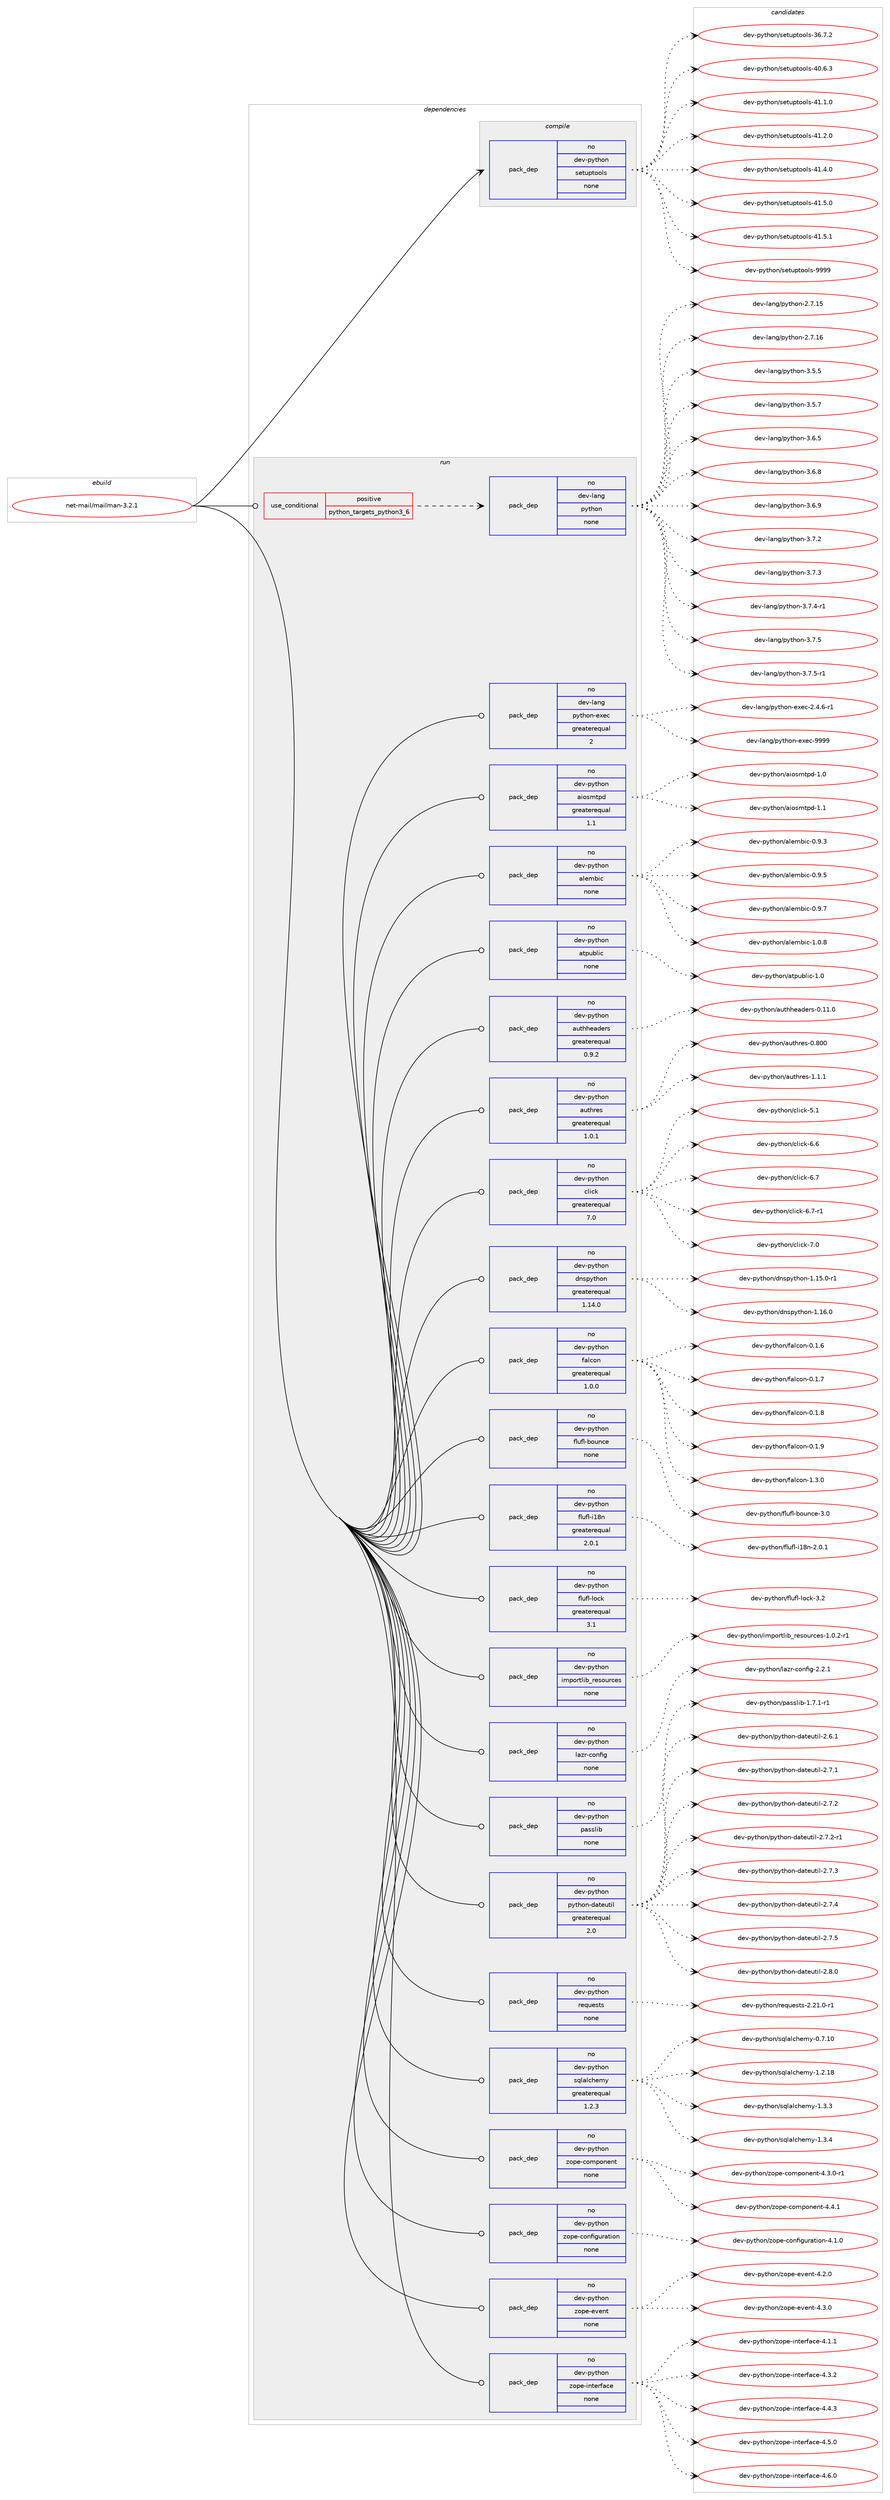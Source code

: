 digraph prolog {

# *************
# Graph options
# *************

newrank=true;
concentrate=true;
compound=true;
graph [rankdir=LR,fontname=Helvetica,fontsize=10,ranksep=1.5];#, ranksep=2.5, nodesep=0.2];
edge  [arrowhead=vee];
node  [fontname=Helvetica,fontsize=10];

# **********
# The ebuild
# **********

subgraph cluster_leftcol {
color=gray;
rank=same;
label=<<i>ebuild</i>>;
id [label="net-mail/mailman-3.2.1", color=red, width=4, href="../net-mail/mailman-3.2.1.svg"];
}

# ****************
# The dependencies
# ****************

subgraph cluster_midcol {
color=gray;
label=<<i>dependencies</i>>;
subgraph cluster_compile {
fillcolor="#eeeeee";
style=filled;
label=<<i>compile</i>>;
subgraph pack613124 {
dependency830112 [label=<<TABLE BORDER="0" CELLBORDER="1" CELLSPACING="0" CELLPADDING="4" WIDTH="220"><TR><TD ROWSPAN="6" CELLPADDING="30">pack_dep</TD></TR><TR><TD WIDTH="110">no</TD></TR><TR><TD>dev-python</TD></TR><TR><TD>setuptools</TD></TR><TR><TD>none</TD></TR><TR><TD></TD></TR></TABLE>>, shape=none, color=blue];
}
id:e -> dependency830112:w [weight=20,style="solid",arrowhead="vee"];
}
subgraph cluster_compileandrun {
fillcolor="#eeeeee";
style=filled;
label=<<i>compile and run</i>>;
}
subgraph cluster_run {
fillcolor="#eeeeee";
style=filled;
label=<<i>run</i>>;
subgraph cond202425 {
dependency830113 [label=<<TABLE BORDER="0" CELLBORDER="1" CELLSPACING="0" CELLPADDING="4"><TR><TD ROWSPAN="3" CELLPADDING="10">use_conditional</TD></TR><TR><TD>positive</TD></TR><TR><TD>python_targets_python3_6</TD></TR></TABLE>>, shape=none, color=red];
subgraph pack613125 {
dependency830114 [label=<<TABLE BORDER="0" CELLBORDER="1" CELLSPACING="0" CELLPADDING="4" WIDTH="220"><TR><TD ROWSPAN="6" CELLPADDING="30">pack_dep</TD></TR><TR><TD WIDTH="110">no</TD></TR><TR><TD>dev-lang</TD></TR><TR><TD>python</TD></TR><TR><TD>none</TD></TR><TR><TD></TD></TR></TABLE>>, shape=none, color=blue];
}
dependency830113:e -> dependency830114:w [weight=20,style="dashed",arrowhead="vee"];
}
id:e -> dependency830113:w [weight=20,style="solid",arrowhead="odot"];
subgraph pack613126 {
dependency830115 [label=<<TABLE BORDER="0" CELLBORDER="1" CELLSPACING="0" CELLPADDING="4" WIDTH="220"><TR><TD ROWSPAN="6" CELLPADDING="30">pack_dep</TD></TR><TR><TD WIDTH="110">no</TD></TR><TR><TD>dev-lang</TD></TR><TR><TD>python-exec</TD></TR><TR><TD>greaterequal</TD></TR><TR><TD>2</TD></TR></TABLE>>, shape=none, color=blue];
}
id:e -> dependency830115:w [weight=20,style="solid",arrowhead="odot"];
subgraph pack613127 {
dependency830116 [label=<<TABLE BORDER="0" CELLBORDER="1" CELLSPACING="0" CELLPADDING="4" WIDTH="220"><TR><TD ROWSPAN="6" CELLPADDING="30">pack_dep</TD></TR><TR><TD WIDTH="110">no</TD></TR><TR><TD>dev-python</TD></TR><TR><TD>aiosmtpd</TD></TR><TR><TD>greaterequal</TD></TR><TR><TD>1.1</TD></TR></TABLE>>, shape=none, color=blue];
}
id:e -> dependency830116:w [weight=20,style="solid",arrowhead="odot"];
subgraph pack613128 {
dependency830117 [label=<<TABLE BORDER="0" CELLBORDER="1" CELLSPACING="0" CELLPADDING="4" WIDTH="220"><TR><TD ROWSPAN="6" CELLPADDING="30">pack_dep</TD></TR><TR><TD WIDTH="110">no</TD></TR><TR><TD>dev-python</TD></TR><TR><TD>alembic</TD></TR><TR><TD>none</TD></TR><TR><TD></TD></TR></TABLE>>, shape=none, color=blue];
}
id:e -> dependency830117:w [weight=20,style="solid",arrowhead="odot"];
subgraph pack613129 {
dependency830118 [label=<<TABLE BORDER="0" CELLBORDER="1" CELLSPACING="0" CELLPADDING="4" WIDTH="220"><TR><TD ROWSPAN="6" CELLPADDING="30">pack_dep</TD></TR><TR><TD WIDTH="110">no</TD></TR><TR><TD>dev-python</TD></TR><TR><TD>atpublic</TD></TR><TR><TD>none</TD></TR><TR><TD></TD></TR></TABLE>>, shape=none, color=blue];
}
id:e -> dependency830118:w [weight=20,style="solid",arrowhead="odot"];
subgraph pack613130 {
dependency830119 [label=<<TABLE BORDER="0" CELLBORDER="1" CELLSPACING="0" CELLPADDING="4" WIDTH="220"><TR><TD ROWSPAN="6" CELLPADDING="30">pack_dep</TD></TR><TR><TD WIDTH="110">no</TD></TR><TR><TD>dev-python</TD></TR><TR><TD>authheaders</TD></TR><TR><TD>greaterequal</TD></TR><TR><TD>0.9.2</TD></TR></TABLE>>, shape=none, color=blue];
}
id:e -> dependency830119:w [weight=20,style="solid",arrowhead="odot"];
subgraph pack613131 {
dependency830120 [label=<<TABLE BORDER="0" CELLBORDER="1" CELLSPACING="0" CELLPADDING="4" WIDTH="220"><TR><TD ROWSPAN="6" CELLPADDING="30">pack_dep</TD></TR><TR><TD WIDTH="110">no</TD></TR><TR><TD>dev-python</TD></TR><TR><TD>authres</TD></TR><TR><TD>greaterequal</TD></TR><TR><TD>1.0.1</TD></TR></TABLE>>, shape=none, color=blue];
}
id:e -> dependency830120:w [weight=20,style="solid",arrowhead="odot"];
subgraph pack613132 {
dependency830121 [label=<<TABLE BORDER="0" CELLBORDER="1" CELLSPACING="0" CELLPADDING="4" WIDTH="220"><TR><TD ROWSPAN="6" CELLPADDING="30">pack_dep</TD></TR><TR><TD WIDTH="110">no</TD></TR><TR><TD>dev-python</TD></TR><TR><TD>click</TD></TR><TR><TD>greaterequal</TD></TR><TR><TD>7.0</TD></TR></TABLE>>, shape=none, color=blue];
}
id:e -> dependency830121:w [weight=20,style="solid",arrowhead="odot"];
subgraph pack613133 {
dependency830122 [label=<<TABLE BORDER="0" CELLBORDER="1" CELLSPACING="0" CELLPADDING="4" WIDTH="220"><TR><TD ROWSPAN="6" CELLPADDING="30">pack_dep</TD></TR><TR><TD WIDTH="110">no</TD></TR><TR><TD>dev-python</TD></TR><TR><TD>dnspython</TD></TR><TR><TD>greaterequal</TD></TR><TR><TD>1.14.0</TD></TR></TABLE>>, shape=none, color=blue];
}
id:e -> dependency830122:w [weight=20,style="solid",arrowhead="odot"];
subgraph pack613134 {
dependency830123 [label=<<TABLE BORDER="0" CELLBORDER="1" CELLSPACING="0" CELLPADDING="4" WIDTH="220"><TR><TD ROWSPAN="6" CELLPADDING="30">pack_dep</TD></TR><TR><TD WIDTH="110">no</TD></TR><TR><TD>dev-python</TD></TR><TR><TD>falcon</TD></TR><TR><TD>greaterequal</TD></TR><TR><TD>1.0.0</TD></TR></TABLE>>, shape=none, color=blue];
}
id:e -> dependency830123:w [weight=20,style="solid",arrowhead="odot"];
subgraph pack613135 {
dependency830124 [label=<<TABLE BORDER="0" CELLBORDER="1" CELLSPACING="0" CELLPADDING="4" WIDTH="220"><TR><TD ROWSPAN="6" CELLPADDING="30">pack_dep</TD></TR><TR><TD WIDTH="110">no</TD></TR><TR><TD>dev-python</TD></TR><TR><TD>flufl-bounce</TD></TR><TR><TD>none</TD></TR><TR><TD></TD></TR></TABLE>>, shape=none, color=blue];
}
id:e -> dependency830124:w [weight=20,style="solid",arrowhead="odot"];
subgraph pack613136 {
dependency830125 [label=<<TABLE BORDER="0" CELLBORDER="1" CELLSPACING="0" CELLPADDING="4" WIDTH="220"><TR><TD ROWSPAN="6" CELLPADDING="30">pack_dep</TD></TR><TR><TD WIDTH="110">no</TD></TR><TR><TD>dev-python</TD></TR><TR><TD>flufl-i18n</TD></TR><TR><TD>greaterequal</TD></TR><TR><TD>2.0.1</TD></TR></TABLE>>, shape=none, color=blue];
}
id:e -> dependency830125:w [weight=20,style="solid",arrowhead="odot"];
subgraph pack613137 {
dependency830126 [label=<<TABLE BORDER="0" CELLBORDER="1" CELLSPACING="0" CELLPADDING="4" WIDTH="220"><TR><TD ROWSPAN="6" CELLPADDING="30">pack_dep</TD></TR><TR><TD WIDTH="110">no</TD></TR><TR><TD>dev-python</TD></TR><TR><TD>flufl-lock</TD></TR><TR><TD>greaterequal</TD></TR><TR><TD>3.1</TD></TR></TABLE>>, shape=none, color=blue];
}
id:e -> dependency830126:w [weight=20,style="solid",arrowhead="odot"];
subgraph pack613138 {
dependency830127 [label=<<TABLE BORDER="0" CELLBORDER="1" CELLSPACING="0" CELLPADDING="4" WIDTH="220"><TR><TD ROWSPAN="6" CELLPADDING="30">pack_dep</TD></TR><TR><TD WIDTH="110">no</TD></TR><TR><TD>dev-python</TD></TR><TR><TD>importlib_resources</TD></TR><TR><TD>none</TD></TR><TR><TD></TD></TR></TABLE>>, shape=none, color=blue];
}
id:e -> dependency830127:w [weight=20,style="solid",arrowhead="odot"];
subgraph pack613139 {
dependency830128 [label=<<TABLE BORDER="0" CELLBORDER="1" CELLSPACING="0" CELLPADDING="4" WIDTH="220"><TR><TD ROWSPAN="6" CELLPADDING="30">pack_dep</TD></TR><TR><TD WIDTH="110">no</TD></TR><TR><TD>dev-python</TD></TR><TR><TD>lazr-config</TD></TR><TR><TD>none</TD></TR><TR><TD></TD></TR></TABLE>>, shape=none, color=blue];
}
id:e -> dependency830128:w [weight=20,style="solid",arrowhead="odot"];
subgraph pack613140 {
dependency830129 [label=<<TABLE BORDER="0" CELLBORDER="1" CELLSPACING="0" CELLPADDING="4" WIDTH="220"><TR><TD ROWSPAN="6" CELLPADDING="30">pack_dep</TD></TR><TR><TD WIDTH="110">no</TD></TR><TR><TD>dev-python</TD></TR><TR><TD>passlib</TD></TR><TR><TD>none</TD></TR><TR><TD></TD></TR></TABLE>>, shape=none, color=blue];
}
id:e -> dependency830129:w [weight=20,style="solid",arrowhead="odot"];
subgraph pack613141 {
dependency830130 [label=<<TABLE BORDER="0" CELLBORDER="1" CELLSPACING="0" CELLPADDING="4" WIDTH="220"><TR><TD ROWSPAN="6" CELLPADDING="30">pack_dep</TD></TR><TR><TD WIDTH="110">no</TD></TR><TR><TD>dev-python</TD></TR><TR><TD>python-dateutil</TD></TR><TR><TD>greaterequal</TD></TR><TR><TD>2.0</TD></TR></TABLE>>, shape=none, color=blue];
}
id:e -> dependency830130:w [weight=20,style="solid",arrowhead="odot"];
subgraph pack613142 {
dependency830131 [label=<<TABLE BORDER="0" CELLBORDER="1" CELLSPACING="0" CELLPADDING="4" WIDTH="220"><TR><TD ROWSPAN="6" CELLPADDING="30">pack_dep</TD></TR><TR><TD WIDTH="110">no</TD></TR><TR><TD>dev-python</TD></TR><TR><TD>requests</TD></TR><TR><TD>none</TD></TR><TR><TD></TD></TR></TABLE>>, shape=none, color=blue];
}
id:e -> dependency830131:w [weight=20,style="solid",arrowhead="odot"];
subgraph pack613143 {
dependency830132 [label=<<TABLE BORDER="0" CELLBORDER="1" CELLSPACING="0" CELLPADDING="4" WIDTH="220"><TR><TD ROWSPAN="6" CELLPADDING="30">pack_dep</TD></TR><TR><TD WIDTH="110">no</TD></TR><TR><TD>dev-python</TD></TR><TR><TD>sqlalchemy</TD></TR><TR><TD>greaterequal</TD></TR><TR><TD>1.2.3</TD></TR></TABLE>>, shape=none, color=blue];
}
id:e -> dependency830132:w [weight=20,style="solid",arrowhead="odot"];
subgraph pack613144 {
dependency830133 [label=<<TABLE BORDER="0" CELLBORDER="1" CELLSPACING="0" CELLPADDING="4" WIDTH="220"><TR><TD ROWSPAN="6" CELLPADDING="30">pack_dep</TD></TR><TR><TD WIDTH="110">no</TD></TR><TR><TD>dev-python</TD></TR><TR><TD>zope-component</TD></TR><TR><TD>none</TD></TR><TR><TD></TD></TR></TABLE>>, shape=none, color=blue];
}
id:e -> dependency830133:w [weight=20,style="solid",arrowhead="odot"];
subgraph pack613145 {
dependency830134 [label=<<TABLE BORDER="0" CELLBORDER="1" CELLSPACING="0" CELLPADDING="4" WIDTH="220"><TR><TD ROWSPAN="6" CELLPADDING="30">pack_dep</TD></TR><TR><TD WIDTH="110">no</TD></TR><TR><TD>dev-python</TD></TR><TR><TD>zope-configuration</TD></TR><TR><TD>none</TD></TR><TR><TD></TD></TR></TABLE>>, shape=none, color=blue];
}
id:e -> dependency830134:w [weight=20,style="solid",arrowhead="odot"];
subgraph pack613146 {
dependency830135 [label=<<TABLE BORDER="0" CELLBORDER="1" CELLSPACING="0" CELLPADDING="4" WIDTH="220"><TR><TD ROWSPAN="6" CELLPADDING="30">pack_dep</TD></TR><TR><TD WIDTH="110">no</TD></TR><TR><TD>dev-python</TD></TR><TR><TD>zope-event</TD></TR><TR><TD>none</TD></TR><TR><TD></TD></TR></TABLE>>, shape=none, color=blue];
}
id:e -> dependency830135:w [weight=20,style="solid",arrowhead="odot"];
subgraph pack613147 {
dependency830136 [label=<<TABLE BORDER="0" CELLBORDER="1" CELLSPACING="0" CELLPADDING="4" WIDTH="220"><TR><TD ROWSPAN="6" CELLPADDING="30">pack_dep</TD></TR><TR><TD WIDTH="110">no</TD></TR><TR><TD>dev-python</TD></TR><TR><TD>zope-interface</TD></TR><TR><TD>none</TD></TR><TR><TD></TD></TR></TABLE>>, shape=none, color=blue];
}
id:e -> dependency830136:w [weight=20,style="solid",arrowhead="odot"];
}
}

# **************
# The candidates
# **************

subgraph cluster_choices {
rank=same;
color=gray;
label=<<i>candidates</i>>;

subgraph choice613124 {
color=black;
nodesep=1;
choice100101118451121211161041111104711510111611711211611111110811545515446554650 [label="dev-python/setuptools-36.7.2", color=red, width=4,href="../dev-python/setuptools-36.7.2.svg"];
choice100101118451121211161041111104711510111611711211611111110811545524846544651 [label="dev-python/setuptools-40.6.3", color=red, width=4,href="../dev-python/setuptools-40.6.3.svg"];
choice100101118451121211161041111104711510111611711211611111110811545524946494648 [label="dev-python/setuptools-41.1.0", color=red, width=4,href="../dev-python/setuptools-41.1.0.svg"];
choice100101118451121211161041111104711510111611711211611111110811545524946504648 [label="dev-python/setuptools-41.2.0", color=red, width=4,href="../dev-python/setuptools-41.2.0.svg"];
choice100101118451121211161041111104711510111611711211611111110811545524946524648 [label="dev-python/setuptools-41.4.0", color=red, width=4,href="../dev-python/setuptools-41.4.0.svg"];
choice100101118451121211161041111104711510111611711211611111110811545524946534648 [label="dev-python/setuptools-41.5.0", color=red, width=4,href="../dev-python/setuptools-41.5.0.svg"];
choice100101118451121211161041111104711510111611711211611111110811545524946534649 [label="dev-python/setuptools-41.5.1", color=red, width=4,href="../dev-python/setuptools-41.5.1.svg"];
choice10010111845112121116104111110471151011161171121161111111081154557575757 [label="dev-python/setuptools-9999", color=red, width=4,href="../dev-python/setuptools-9999.svg"];
dependency830112:e -> choice100101118451121211161041111104711510111611711211611111110811545515446554650:w [style=dotted,weight="100"];
dependency830112:e -> choice100101118451121211161041111104711510111611711211611111110811545524846544651:w [style=dotted,weight="100"];
dependency830112:e -> choice100101118451121211161041111104711510111611711211611111110811545524946494648:w [style=dotted,weight="100"];
dependency830112:e -> choice100101118451121211161041111104711510111611711211611111110811545524946504648:w [style=dotted,weight="100"];
dependency830112:e -> choice100101118451121211161041111104711510111611711211611111110811545524946524648:w [style=dotted,weight="100"];
dependency830112:e -> choice100101118451121211161041111104711510111611711211611111110811545524946534648:w [style=dotted,weight="100"];
dependency830112:e -> choice100101118451121211161041111104711510111611711211611111110811545524946534649:w [style=dotted,weight="100"];
dependency830112:e -> choice10010111845112121116104111110471151011161171121161111111081154557575757:w [style=dotted,weight="100"];
}
subgraph choice613125 {
color=black;
nodesep=1;
choice10010111845108971101034711212111610411111045504655464953 [label="dev-lang/python-2.7.15", color=red, width=4,href="../dev-lang/python-2.7.15.svg"];
choice10010111845108971101034711212111610411111045504655464954 [label="dev-lang/python-2.7.16", color=red, width=4,href="../dev-lang/python-2.7.16.svg"];
choice100101118451089711010347112121116104111110455146534653 [label="dev-lang/python-3.5.5", color=red, width=4,href="../dev-lang/python-3.5.5.svg"];
choice100101118451089711010347112121116104111110455146534655 [label="dev-lang/python-3.5.7", color=red, width=4,href="../dev-lang/python-3.5.7.svg"];
choice100101118451089711010347112121116104111110455146544653 [label="dev-lang/python-3.6.5", color=red, width=4,href="../dev-lang/python-3.6.5.svg"];
choice100101118451089711010347112121116104111110455146544656 [label="dev-lang/python-3.6.8", color=red, width=4,href="../dev-lang/python-3.6.8.svg"];
choice100101118451089711010347112121116104111110455146544657 [label="dev-lang/python-3.6.9", color=red, width=4,href="../dev-lang/python-3.6.9.svg"];
choice100101118451089711010347112121116104111110455146554650 [label="dev-lang/python-3.7.2", color=red, width=4,href="../dev-lang/python-3.7.2.svg"];
choice100101118451089711010347112121116104111110455146554651 [label="dev-lang/python-3.7.3", color=red, width=4,href="../dev-lang/python-3.7.3.svg"];
choice1001011184510897110103471121211161041111104551465546524511449 [label="dev-lang/python-3.7.4-r1", color=red, width=4,href="../dev-lang/python-3.7.4-r1.svg"];
choice100101118451089711010347112121116104111110455146554653 [label="dev-lang/python-3.7.5", color=red, width=4,href="../dev-lang/python-3.7.5.svg"];
choice1001011184510897110103471121211161041111104551465546534511449 [label="dev-lang/python-3.7.5-r1", color=red, width=4,href="../dev-lang/python-3.7.5-r1.svg"];
dependency830114:e -> choice10010111845108971101034711212111610411111045504655464953:w [style=dotted,weight="100"];
dependency830114:e -> choice10010111845108971101034711212111610411111045504655464954:w [style=dotted,weight="100"];
dependency830114:e -> choice100101118451089711010347112121116104111110455146534653:w [style=dotted,weight="100"];
dependency830114:e -> choice100101118451089711010347112121116104111110455146534655:w [style=dotted,weight="100"];
dependency830114:e -> choice100101118451089711010347112121116104111110455146544653:w [style=dotted,weight="100"];
dependency830114:e -> choice100101118451089711010347112121116104111110455146544656:w [style=dotted,weight="100"];
dependency830114:e -> choice100101118451089711010347112121116104111110455146544657:w [style=dotted,weight="100"];
dependency830114:e -> choice100101118451089711010347112121116104111110455146554650:w [style=dotted,weight="100"];
dependency830114:e -> choice100101118451089711010347112121116104111110455146554651:w [style=dotted,weight="100"];
dependency830114:e -> choice1001011184510897110103471121211161041111104551465546524511449:w [style=dotted,weight="100"];
dependency830114:e -> choice100101118451089711010347112121116104111110455146554653:w [style=dotted,weight="100"];
dependency830114:e -> choice1001011184510897110103471121211161041111104551465546534511449:w [style=dotted,weight="100"];
}
subgraph choice613126 {
color=black;
nodesep=1;
choice10010111845108971101034711212111610411111045101120101994550465246544511449 [label="dev-lang/python-exec-2.4.6-r1", color=red, width=4,href="../dev-lang/python-exec-2.4.6-r1.svg"];
choice10010111845108971101034711212111610411111045101120101994557575757 [label="dev-lang/python-exec-9999", color=red, width=4,href="../dev-lang/python-exec-9999.svg"];
dependency830115:e -> choice10010111845108971101034711212111610411111045101120101994550465246544511449:w [style=dotted,weight="100"];
dependency830115:e -> choice10010111845108971101034711212111610411111045101120101994557575757:w [style=dotted,weight="100"];
}
subgraph choice613127 {
color=black;
nodesep=1;
choice10010111845112121116104111110479710511111510911611210045494648 [label="dev-python/aiosmtpd-1.0", color=red, width=4,href="../dev-python/aiosmtpd-1.0.svg"];
choice10010111845112121116104111110479710511111510911611210045494649 [label="dev-python/aiosmtpd-1.1", color=red, width=4,href="../dev-python/aiosmtpd-1.1.svg"];
dependency830116:e -> choice10010111845112121116104111110479710511111510911611210045494648:w [style=dotted,weight="100"];
dependency830116:e -> choice10010111845112121116104111110479710511111510911611210045494649:w [style=dotted,weight="100"];
}
subgraph choice613128 {
color=black;
nodesep=1;
choice1001011184511212111610411111047971081011099810599454846574651 [label="dev-python/alembic-0.9.3", color=red, width=4,href="../dev-python/alembic-0.9.3.svg"];
choice1001011184511212111610411111047971081011099810599454846574653 [label="dev-python/alembic-0.9.5", color=red, width=4,href="../dev-python/alembic-0.9.5.svg"];
choice1001011184511212111610411111047971081011099810599454846574655 [label="dev-python/alembic-0.9.7", color=red, width=4,href="../dev-python/alembic-0.9.7.svg"];
choice1001011184511212111610411111047971081011099810599454946484656 [label="dev-python/alembic-1.0.8", color=red, width=4,href="../dev-python/alembic-1.0.8.svg"];
dependency830117:e -> choice1001011184511212111610411111047971081011099810599454846574651:w [style=dotted,weight="100"];
dependency830117:e -> choice1001011184511212111610411111047971081011099810599454846574653:w [style=dotted,weight="100"];
dependency830117:e -> choice1001011184511212111610411111047971081011099810599454846574655:w [style=dotted,weight="100"];
dependency830117:e -> choice1001011184511212111610411111047971081011099810599454946484656:w [style=dotted,weight="100"];
}
subgraph choice613129 {
color=black;
nodesep=1;
choice100101118451121211161041111104797116112117981081059945494648 [label="dev-python/atpublic-1.0", color=red, width=4,href="../dev-python/atpublic-1.0.svg"];
dependency830118:e -> choice100101118451121211161041111104797116112117981081059945494648:w [style=dotted,weight="100"];
}
subgraph choice613130 {
color=black;
nodesep=1;
choice1001011184511212111610411111047971171161041041019710010111411545484649494648 [label="dev-python/authheaders-0.11.0", color=red, width=4,href="../dev-python/authheaders-0.11.0.svg"];
dependency830119:e -> choice1001011184511212111610411111047971171161041041019710010111411545484649494648:w [style=dotted,weight="100"];
}
subgraph choice613131 {
color=black;
nodesep=1;
choice100101118451121211161041111104797117116104114101115454846564848 [label="dev-python/authres-0.800", color=red, width=4,href="../dev-python/authres-0.800.svg"];
choice100101118451121211161041111104797117116104114101115454946494649 [label="dev-python/authres-1.1.1", color=red, width=4,href="../dev-python/authres-1.1.1.svg"];
dependency830120:e -> choice100101118451121211161041111104797117116104114101115454846564848:w [style=dotted,weight="100"];
dependency830120:e -> choice100101118451121211161041111104797117116104114101115454946494649:w [style=dotted,weight="100"];
}
subgraph choice613132 {
color=black;
nodesep=1;
choice1001011184511212111610411111047991081059910745534649 [label="dev-python/click-5.1", color=red, width=4,href="../dev-python/click-5.1.svg"];
choice1001011184511212111610411111047991081059910745544654 [label="dev-python/click-6.6", color=red, width=4,href="../dev-python/click-6.6.svg"];
choice1001011184511212111610411111047991081059910745544655 [label="dev-python/click-6.7", color=red, width=4,href="../dev-python/click-6.7.svg"];
choice10010111845112121116104111110479910810599107455446554511449 [label="dev-python/click-6.7-r1", color=red, width=4,href="../dev-python/click-6.7-r1.svg"];
choice1001011184511212111610411111047991081059910745554648 [label="dev-python/click-7.0", color=red, width=4,href="../dev-python/click-7.0.svg"];
dependency830121:e -> choice1001011184511212111610411111047991081059910745534649:w [style=dotted,weight="100"];
dependency830121:e -> choice1001011184511212111610411111047991081059910745544654:w [style=dotted,weight="100"];
dependency830121:e -> choice1001011184511212111610411111047991081059910745544655:w [style=dotted,weight="100"];
dependency830121:e -> choice10010111845112121116104111110479910810599107455446554511449:w [style=dotted,weight="100"];
dependency830121:e -> choice1001011184511212111610411111047991081059910745554648:w [style=dotted,weight="100"];
}
subgraph choice613133 {
color=black;
nodesep=1;
choice1001011184511212111610411111047100110115112121116104111110454946495346484511449 [label="dev-python/dnspython-1.15.0-r1", color=red, width=4,href="../dev-python/dnspython-1.15.0-r1.svg"];
choice100101118451121211161041111104710011011511212111610411111045494649544648 [label="dev-python/dnspython-1.16.0", color=red, width=4,href="../dev-python/dnspython-1.16.0.svg"];
dependency830122:e -> choice1001011184511212111610411111047100110115112121116104111110454946495346484511449:w [style=dotted,weight="100"];
dependency830122:e -> choice100101118451121211161041111104710011011511212111610411111045494649544648:w [style=dotted,weight="100"];
}
subgraph choice613134 {
color=black;
nodesep=1;
choice10010111845112121116104111110471029710899111110454846494654 [label="dev-python/falcon-0.1.6", color=red, width=4,href="../dev-python/falcon-0.1.6.svg"];
choice10010111845112121116104111110471029710899111110454846494655 [label="dev-python/falcon-0.1.7", color=red, width=4,href="../dev-python/falcon-0.1.7.svg"];
choice10010111845112121116104111110471029710899111110454846494656 [label="dev-python/falcon-0.1.8", color=red, width=4,href="../dev-python/falcon-0.1.8.svg"];
choice10010111845112121116104111110471029710899111110454846494657 [label="dev-python/falcon-0.1.9", color=red, width=4,href="../dev-python/falcon-0.1.9.svg"];
choice10010111845112121116104111110471029710899111110454946514648 [label="dev-python/falcon-1.3.0", color=red, width=4,href="../dev-python/falcon-1.3.0.svg"];
dependency830123:e -> choice10010111845112121116104111110471029710899111110454846494654:w [style=dotted,weight="100"];
dependency830123:e -> choice10010111845112121116104111110471029710899111110454846494655:w [style=dotted,weight="100"];
dependency830123:e -> choice10010111845112121116104111110471029710899111110454846494656:w [style=dotted,weight="100"];
dependency830123:e -> choice10010111845112121116104111110471029710899111110454846494657:w [style=dotted,weight="100"];
dependency830123:e -> choice10010111845112121116104111110471029710899111110454946514648:w [style=dotted,weight="100"];
}
subgraph choice613135 {
color=black;
nodesep=1;
choice100101118451121211161041111104710210811710210845981111171109910145514648 [label="dev-python/flufl-bounce-3.0", color=red, width=4,href="../dev-python/flufl-bounce-3.0.svg"];
dependency830124:e -> choice100101118451121211161041111104710210811710210845981111171109910145514648:w [style=dotted,weight="100"];
}
subgraph choice613136 {
color=black;
nodesep=1;
choice1001011184511212111610411111047102108117102108451054956110455046484649 [label="dev-python/flufl-i18n-2.0.1", color=red, width=4,href="../dev-python/flufl-i18n-2.0.1.svg"];
dependency830125:e -> choice1001011184511212111610411111047102108117102108451054956110455046484649:w [style=dotted,weight="100"];
}
subgraph choice613137 {
color=black;
nodesep=1;
choice1001011184511212111610411111047102108117102108451081119910745514650 [label="dev-python/flufl-lock-3.2", color=red, width=4,href="../dev-python/flufl-lock-3.2.svg"];
dependency830126:e -> choice1001011184511212111610411111047102108117102108451081119910745514650:w [style=dotted,weight="100"];
}
subgraph choice613138 {
color=black;
nodesep=1;
choice10010111845112121116104111110471051091121111141161081059895114101115111117114991011154549464846504511449 [label="dev-python/importlib_resources-1.0.2-r1", color=red, width=4,href="../dev-python/importlib_resources-1.0.2-r1.svg"];
dependency830127:e -> choice10010111845112121116104111110471051091121111141161081059895114101115111117114991011154549464846504511449:w [style=dotted,weight="100"];
}
subgraph choice613139 {
color=black;
nodesep=1;
choice1001011184511212111610411111047108971221144599111110102105103455046504649 [label="dev-python/lazr-config-2.2.1", color=red, width=4,href="../dev-python/lazr-config-2.2.1.svg"];
dependency830128:e -> choice1001011184511212111610411111047108971221144599111110102105103455046504649:w [style=dotted,weight="100"];
}
subgraph choice613140 {
color=black;
nodesep=1;
choice100101118451121211161041111104711297115115108105984549465546494511449 [label="dev-python/passlib-1.7.1-r1", color=red, width=4,href="../dev-python/passlib-1.7.1-r1.svg"];
dependency830129:e -> choice100101118451121211161041111104711297115115108105984549465546494511449:w [style=dotted,weight="100"];
}
subgraph choice613141 {
color=black;
nodesep=1;
choice10010111845112121116104111110471121211161041111104510097116101117116105108455046544649 [label="dev-python/python-dateutil-2.6.1", color=red, width=4,href="../dev-python/python-dateutil-2.6.1.svg"];
choice10010111845112121116104111110471121211161041111104510097116101117116105108455046554649 [label="dev-python/python-dateutil-2.7.1", color=red, width=4,href="../dev-python/python-dateutil-2.7.1.svg"];
choice10010111845112121116104111110471121211161041111104510097116101117116105108455046554650 [label="dev-python/python-dateutil-2.7.2", color=red, width=4,href="../dev-python/python-dateutil-2.7.2.svg"];
choice100101118451121211161041111104711212111610411111045100971161011171161051084550465546504511449 [label="dev-python/python-dateutil-2.7.2-r1", color=red, width=4,href="../dev-python/python-dateutil-2.7.2-r1.svg"];
choice10010111845112121116104111110471121211161041111104510097116101117116105108455046554651 [label="dev-python/python-dateutil-2.7.3", color=red, width=4,href="../dev-python/python-dateutil-2.7.3.svg"];
choice10010111845112121116104111110471121211161041111104510097116101117116105108455046554652 [label="dev-python/python-dateutil-2.7.4", color=red, width=4,href="../dev-python/python-dateutil-2.7.4.svg"];
choice10010111845112121116104111110471121211161041111104510097116101117116105108455046554653 [label="dev-python/python-dateutil-2.7.5", color=red, width=4,href="../dev-python/python-dateutil-2.7.5.svg"];
choice10010111845112121116104111110471121211161041111104510097116101117116105108455046564648 [label="dev-python/python-dateutil-2.8.0", color=red, width=4,href="../dev-python/python-dateutil-2.8.0.svg"];
dependency830130:e -> choice10010111845112121116104111110471121211161041111104510097116101117116105108455046544649:w [style=dotted,weight="100"];
dependency830130:e -> choice10010111845112121116104111110471121211161041111104510097116101117116105108455046554649:w [style=dotted,weight="100"];
dependency830130:e -> choice10010111845112121116104111110471121211161041111104510097116101117116105108455046554650:w [style=dotted,weight="100"];
dependency830130:e -> choice100101118451121211161041111104711212111610411111045100971161011171161051084550465546504511449:w [style=dotted,weight="100"];
dependency830130:e -> choice10010111845112121116104111110471121211161041111104510097116101117116105108455046554651:w [style=dotted,weight="100"];
dependency830130:e -> choice10010111845112121116104111110471121211161041111104510097116101117116105108455046554652:w [style=dotted,weight="100"];
dependency830130:e -> choice10010111845112121116104111110471121211161041111104510097116101117116105108455046554653:w [style=dotted,weight="100"];
dependency830130:e -> choice10010111845112121116104111110471121211161041111104510097116101117116105108455046564648:w [style=dotted,weight="100"];
}
subgraph choice613142 {
color=black;
nodesep=1;
choice1001011184511212111610411111047114101113117101115116115455046504946484511449 [label="dev-python/requests-2.21.0-r1", color=red, width=4,href="../dev-python/requests-2.21.0-r1.svg"];
dependency830131:e -> choice1001011184511212111610411111047114101113117101115116115455046504946484511449:w [style=dotted,weight="100"];
}
subgraph choice613143 {
color=black;
nodesep=1;
choice1001011184511212111610411111047115113108971089910410110912145484655464948 [label="dev-python/sqlalchemy-0.7.10", color=red, width=4,href="../dev-python/sqlalchemy-0.7.10.svg"];
choice1001011184511212111610411111047115113108971089910410110912145494650464956 [label="dev-python/sqlalchemy-1.2.18", color=red, width=4,href="../dev-python/sqlalchemy-1.2.18.svg"];
choice10010111845112121116104111110471151131089710899104101109121454946514651 [label="dev-python/sqlalchemy-1.3.3", color=red, width=4,href="../dev-python/sqlalchemy-1.3.3.svg"];
choice10010111845112121116104111110471151131089710899104101109121454946514652 [label="dev-python/sqlalchemy-1.3.4", color=red, width=4,href="../dev-python/sqlalchemy-1.3.4.svg"];
dependency830132:e -> choice1001011184511212111610411111047115113108971089910410110912145484655464948:w [style=dotted,weight="100"];
dependency830132:e -> choice1001011184511212111610411111047115113108971089910410110912145494650464956:w [style=dotted,weight="100"];
dependency830132:e -> choice10010111845112121116104111110471151131089710899104101109121454946514651:w [style=dotted,weight="100"];
dependency830132:e -> choice10010111845112121116104111110471151131089710899104101109121454946514652:w [style=dotted,weight="100"];
}
subgraph choice613144 {
color=black;
nodesep=1;
choice100101118451121211161041111104712211111210145991111091121111101011101164552465146484511449 [label="dev-python/zope-component-4.3.0-r1", color=red, width=4,href="../dev-python/zope-component-4.3.0-r1.svg"];
choice10010111845112121116104111110471221111121014599111109112111110101110116455246524649 [label="dev-python/zope-component-4.4.1", color=red, width=4,href="../dev-python/zope-component-4.4.1.svg"];
dependency830133:e -> choice100101118451121211161041111104712211111210145991111091121111101011101164552465146484511449:w [style=dotted,weight="100"];
dependency830133:e -> choice10010111845112121116104111110471221111121014599111109112111110101110116455246524649:w [style=dotted,weight="100"];
}
subgraph choice613145 {
color=black;
nodesep=1;
choice1001011184511212111610411111047122111112101459911111010210510311711497116105111110455246494648 [label="dev-python/zope-configuration-4.1.0", color=red, width=4,href="../dev-python/zope-configuration-4.1.0.svg"];
dependency830134:e -> choice1001011184511212111610411111047122111112101459911111010210510311711497116105111110455246494648:w [style=dotted,weight="100"];
}
subgraph choice613146 {
color=black;
nodesep=1;
choice100101118451121211161041111104712211111210145101118101110116455246504648 [label="dev-python/zope-event-4.2.0", color=red, width=4,href="../dev-python/zope-event-4.2.0.svg"];
choice100101118451121211161041111104712211111210145101118101110116455246514648 [label="dev-python/zope-event-4.3.0", color=red, width=4,href="../dev-python/zope-event-4.3.0.svg"];
dependency830135:e -> choice100101118451121211161041111104712211111210145101118101110116455246504648:w [style=dotted,weight="100"];
dependency830135:e -> choice100101118451121211161041111104712211111210145101118101110116455246514648:w [style=dotted,weight="100"];
}
subgraph choice613147 {
color=black;
nodesep=1;
choice1001011184511212111610411111047122111112101451051101161011141029799101455246494649 [label="dev-python/zope-interface-4.1.1", color=red, width=4,href="../dev-python/zope-interface-4.1.1.svg"];
choice1001011184511212111610411111047122111112101451051101161011141029799101455246514650 [label="dev-python/zope-interface-4.3.2", color=red, width=4,href="../dev-python/zope-interface-4.3.2.svg"];
choice1001011184511212111610411111047122111112101451051101161011141029799101455246524651 [label="dev-python/zope-interface-4.4.3", color=red, width=4,href="../dev-python/zope-interface-4.4.3.svg"];
choice1001011184511212111610411111047122111112101451051101161011141029799101455246534648 [label="dev-python/zope-interface-4.5.0", color=red, width=4,href="../dev-python/zope-interface-4.5.0.svg"];
choice1001011184511212111610411111047122111112101451051101161011141029799101455246544648 [label="dev-python/zope-interface-4.6.0", color=red, width=4,href="../dev-python/zope-interface-4.6.0.svg"];
dependency830136:e -> choice1001011184511212111610411111047122111112101451051101161011141029799101455246494649:w [style=dotted,weight="100"];
dependency830136:e -> choice1001011184511212111610411111047122111112101451051101161011141029799101455246514650:w [style=dotted,weight="100"];
dependency830136:e -> choice1001011184511212111610411111047122111112101451051101161011141029799101455246524651:w [style=dotted,weight="100"];
dependency830136:e -> choice1001011184511212111610411111047122111112101451051101161011141029799101455246534648:w [style=dotted,weight="100"];
dependency830136:e -> choice1001011184511212111610411111047122111112101451051101161011141029799101455246544648:w [style=dotted,weight="100"];
}
}

}

